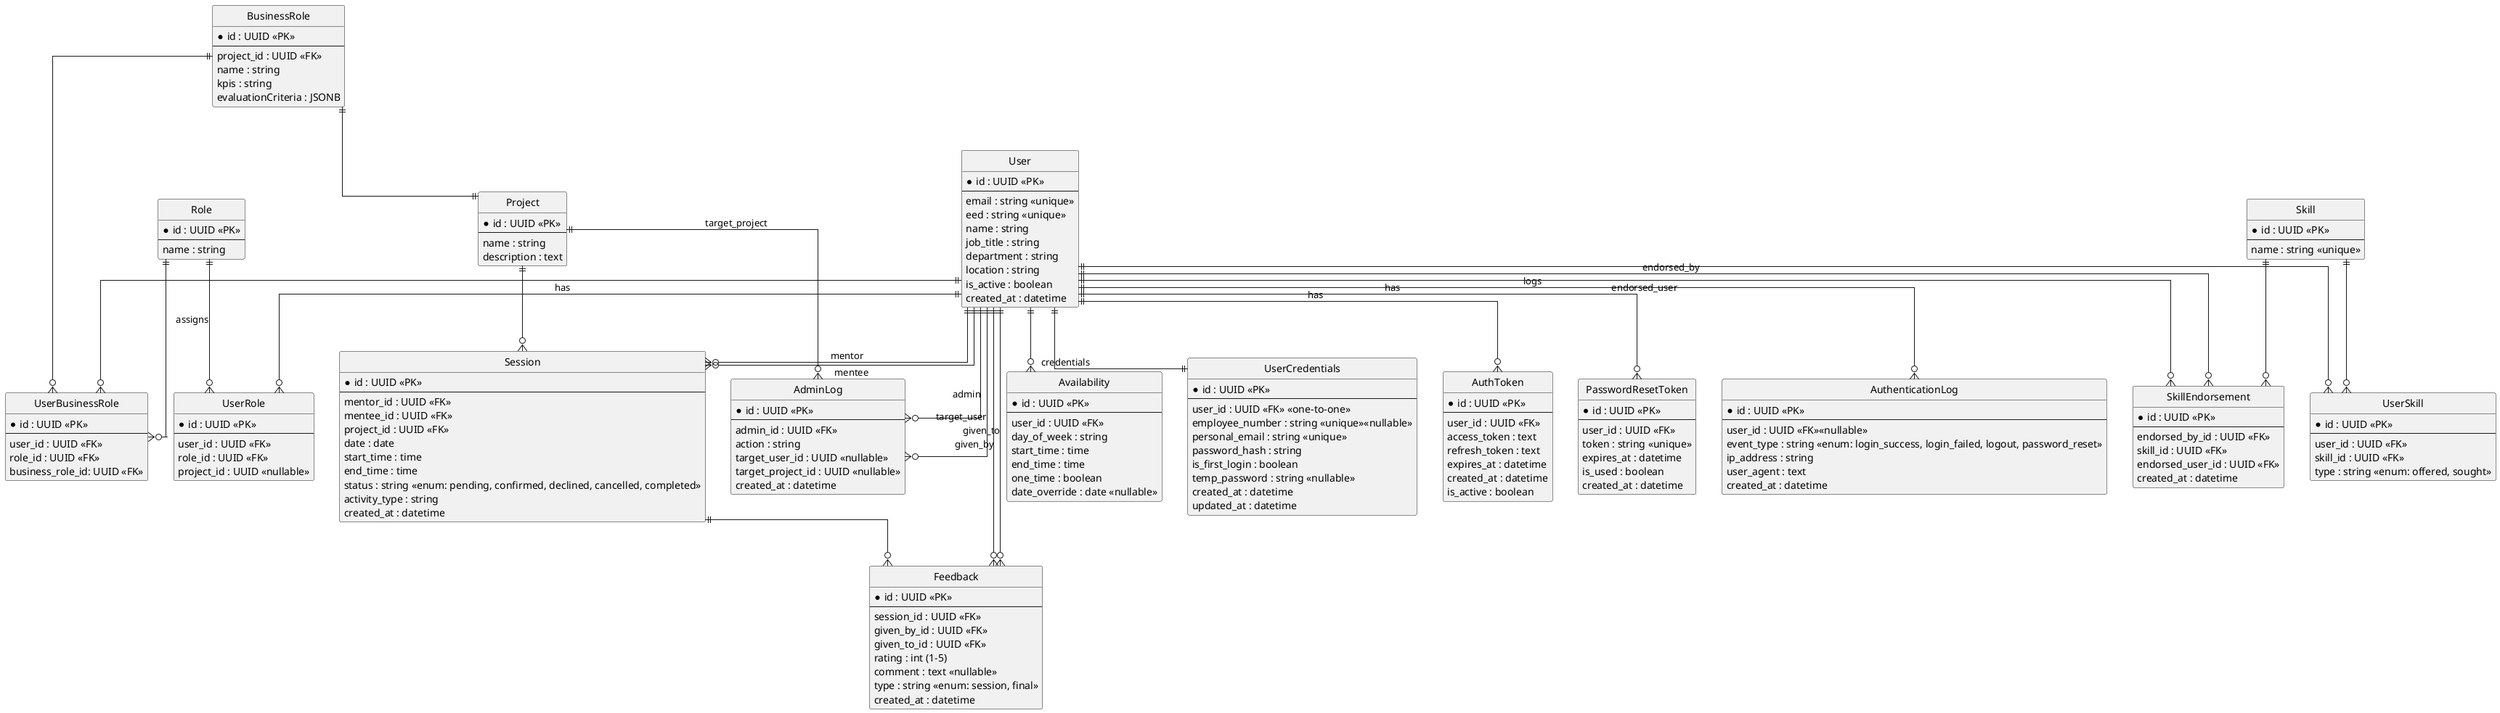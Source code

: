 @startuml
skinparam linetype ortho
skinparam rectangle {
  BackgroundColor White
  BorderColor Black
  Shadowing false
}
hide circle

entity User {
  * id : UUID <<PK>>
  --
  email : string <<unique>>
  eed : string <<unique>>
  name : string
  job_title : string
  department : string
  location : string
  is_active : boolean
  created_at : datetime
}

entity UserCredentials {
  * id : UUID <<PK>>
  --
  user_id : UUID <<FK>> <<one-to-one>>
  employee_number : string <<unique>><<nullable>>
  personal_email : string <<unique>>
  password_hash : string
  is_first_login : boolean
  temp_password : string <<nullable>>
  created_at : datetime
  updated_at : datetime
}

entity AuthToken {
  * id : UUID <<PK>>
  --
  user_id : UUID <<FK>>
  access_token : text
  refresh_token : text
  expires_at : datetime
  created_at : datetime
  is_active : boolean
}

entity PasswordResetToken {
  * id : UUID <<PK>>
  --
  user_id : UUID <<FK>>
  token : string <<unique>>
  expires_at : datetime
  is_used : boolean
  created_at : datetime
}

entity AuthenticationLog {
  * id : UUID <<PK>>
  --
  user_id : UUID <<FK>><<nullable>>
  event_type : string <<enum: login_success, login_failed, logout, password_reset>>
  ip_address : string
  user_agent : text
  created_at : datetime
}

entity Role {
  * id : UUID <<PK>>
  --
  name : string 
}

entity BusinessRole {
  * id : UUID <<PK>>
  --
  project_id : UUID <<FK>>
  name : string 
  kpis : string
  evaluationCriteria : JSONB
}

entity UserRole {
  * id : UUID <<PK>>
  --
  user_id : UUID <<FK>>
  role_id : UUID <<FK>>
  project_id : UUID <<nullable>>
}

entity Skill {
  * id : UUID <<PK>>
  --
  name : string <<unique>>
}

entity UserSkill {
  * id : UUID <<PK>>
  --
  user_id : UUID <<FK>>
  skill_id : UUID <<FK>>
  type : string <<enum: offered, sought>>
}

entity SkillEndorsement {
  * id : UUID <<PK>>
  --
  endorsed_by_id : UUID <<FK>>
  skill_id : UUID <<FK>>
  endorsed_user_id : UUID <<FK>>
  created_at : datetime
}

entity Availability {
  * id : UUID <<PK>>
  --
  user_id : UUID <<FK>>
  day_of_week : string
  start_time : time
  end_time : time
  one_time : boolean
  date_override : date <<nullable>>
}

entity Project {
  * id : UUID <<PK>>
  --
  name : string
  description : text
}

entity UserBusinessRole {
  * id : UUID <<PK>>
  --
  user_id : UUID <<FK>>
  role_id : UUID <<FK>>
  business_role_id: UUID <<FK>>
}

entity Session {
  * id : UUID <<PK>>
  --
  mentor_id : UUID <<FK>>
  mentee_id : UUID <<FK>>
  project_id : UUID <<FK>>
  date : date
  start_time : time
  end_time : time
  status : string <<enum: pending, confirmed, declined, cancelled, completed>>
  activity_type : string
  created_at : datetime
}

entity Feedback {
  * id : UUID <<PK>>
  --
  session_id : UUID <<FK>>
  given_by_id : UUID <<FK>>
  given_to_id : UUID <<FK>>
  rating : int (1–5)
  comment : text <<nullable>>
  type : string <<enum: session, final>>
  created_at : datetime
}

entity AdminLog {
  * id : UUID <<PK>>
  --
  admin_id : UUID <<FK>>
  action : string
  target_user_id : UUID <<nullable>>
  target_project_id : UUID <<nullable>>
  created_at : datetime
}

' Relationships
User ||--|| UserCredentials : credentials
User ||--o{ AuthToken : has
User ||--o{ PasswordResetToken : has
User ||--o{ AuthenticationLog : logs

User ||--o{ UserRole : has
Role ||--o{ UserRole : assigns
Role ||--o{ UserBusinessRole
User ||--o{ UserSkill
Skill ||--o{ UserSkill
User ||--o{ Availability
User ||--o{ SkillEndorsement : endorsed_by
User ||--o{ SkillEndorsement : endorsed_user
Skill ||--o{ SkillEndorsement
BusinessRole ||--o{ UserBusinessRole
BusinessRole ||--|| Project
User ||--o{ UserBusinessRole
User ||--o{ Session : mentor
User ||--o{ Session : mentee
Project ||--o{ Session
Session ||--o{ Feedback
User ||--o{ Feedback : given_by
User ||--o{ Feedback : given_to
User ||--o{ AdminLog : admin
User ||--o{ AdminLog : target_user
Project ||--o{ AdminLog : target_project
@enduml
